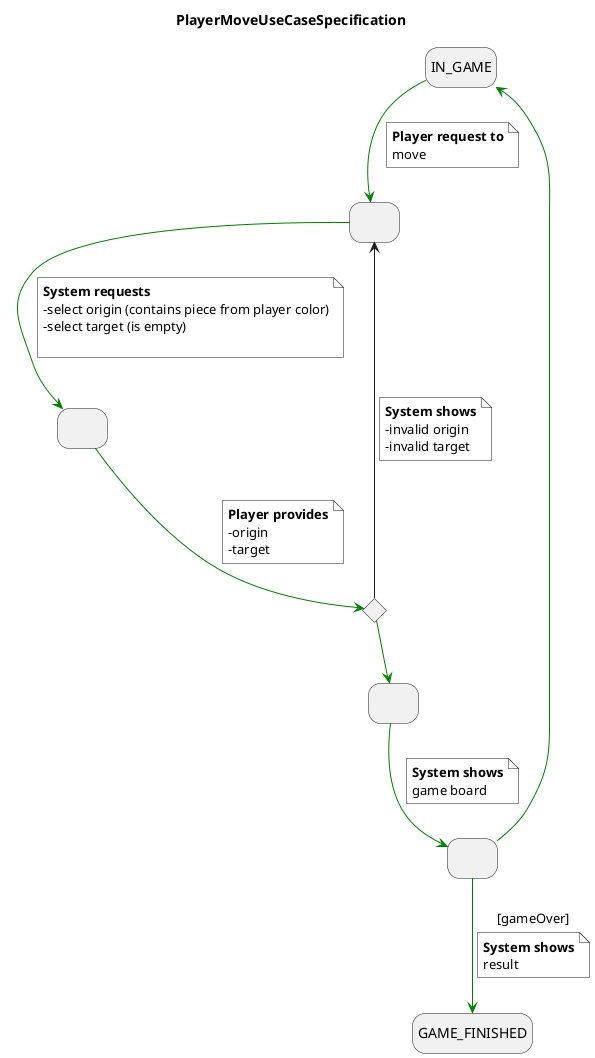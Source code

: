 @startuml PlayerMoveUseCaseSpecification
title PlayerMoveUseCaseSpecification
skinparam NoteBackgroundColor white
hide empty description
state IN_GAME as "IN_GAME"
state startedGame as " "
state numberOfPlayers as " "
state ifValidNumberOfPlayers <<choice>>
state state1 as " "
state state2 as " "

' [*] --> IN_GAME
IN_GAME -[#green]-> startedGame
note on link #white
  <b>Player request to
  move
end note
startedGame -[#green]-> numberOfPlayers
note on link
  <b>System requests
  -select origin (contains piece from player color)
  -select target (is empty)

end note
numberOfPlayers -[#green]-> ifValidNumberOfPlayers
note on link
  <b>Player provides
  -origin
  -target
end note
ifValidNumberOfPlayers --> startedGame
note on link
  <b>System shows
  -invalid origin
  -invalid target
end note

ifValidNumberOfPlayers -[#green]-> state1
state1 -[#green]-> state2
note on link
  <b>System shows
  game board
end note
state2 -[#green]-> GAME_FINISHED : [gameOver]
note on link
  <b>System shows
  result
end note
state2 -[#green]-> IN_GAME

@enduml